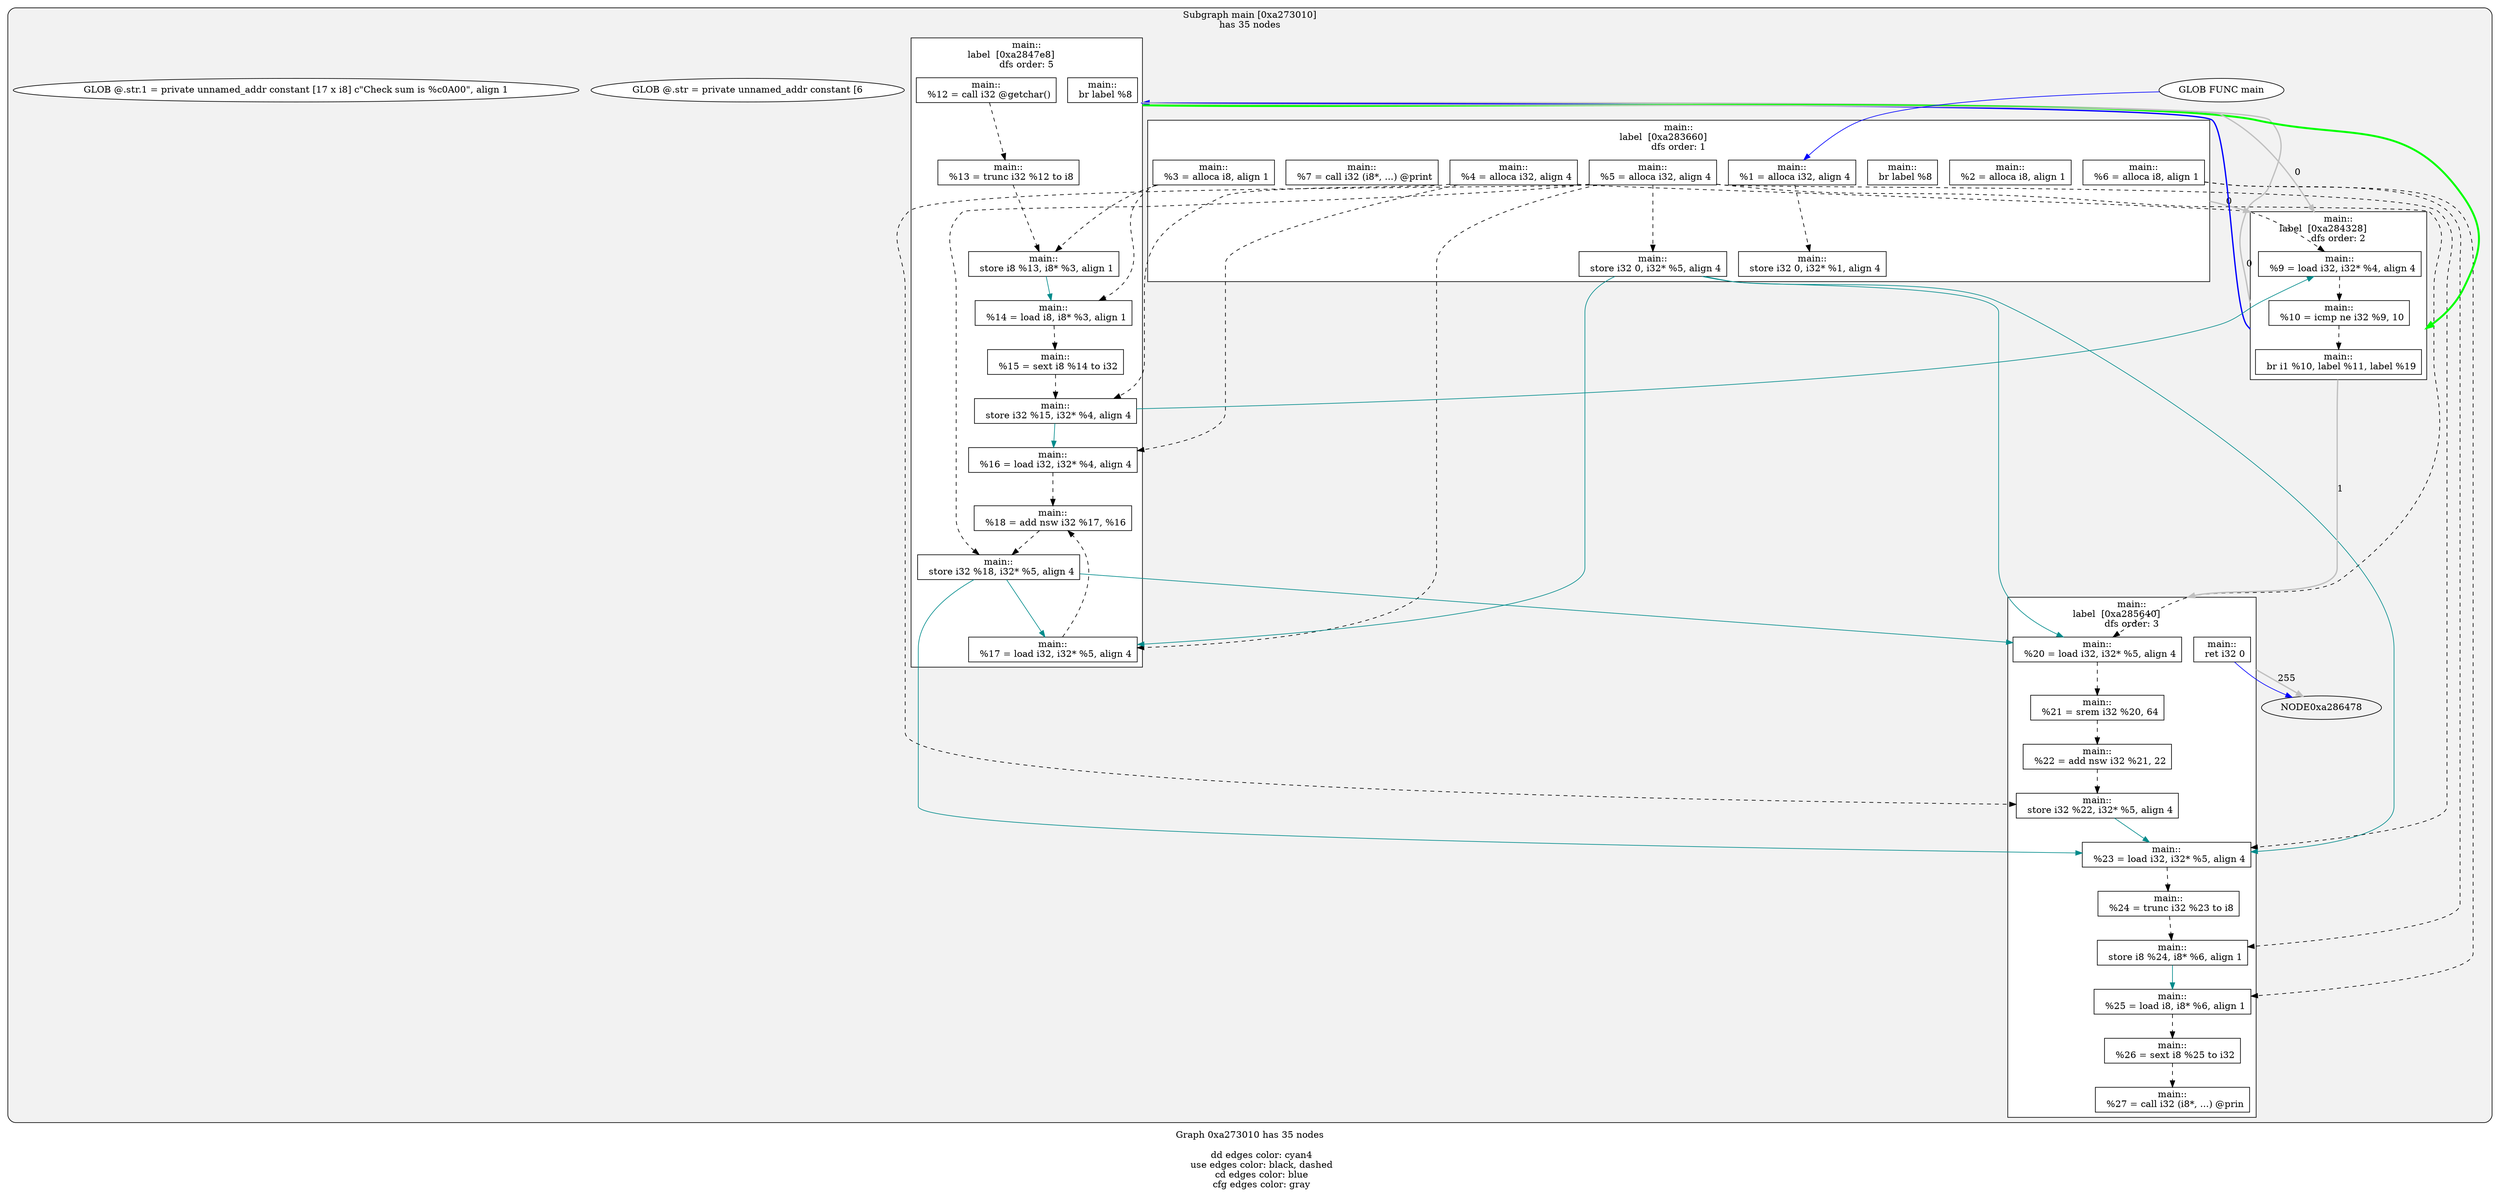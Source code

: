 digraph "DependenceGraph" {
	compound=true label="Graph 0xa273010 has 35 nodes\n
	dd edges color: cyan4
	use edges color: black, dashed
	cd edges color: blue
	cfg edges color: gray"

	/* subgraph 0xa273010 nodes */
	subgraph cluster_0xa273010 {
		style="filled, rounded" fillcolor=gray95
		label="Subgraph main [0xa273010]\nhas 35 nodes
"
		/* Basic Block main::
label  [0xa283660] */
		subgraph cluster_bb_0xa283660 {
			style=filled fillcolor=white
			label="main::
label  [0xa283660]		\ndfs order: 1"
			NODE0xa283770 [shape=rect label="0xa27978c"]
			NODE0xa283870 [shape=rect label="0xa2797c4"]
			NODE0xa283990 [shape=rect label="0xa279984"]
			NODE0xa283ab0 [shape=rect label="0xa275bf4"]
			NODE0xa283bd0 [shape=rect label="0xa27a014"]
			NODE0xa283d00 [shape=rect label="0xa27a04c"]
			NODE0xa283e30 [shape=rect label="0xa27a090"]
			NODE0xa283f60 [shape=rect label="0xa27a0d0"]
			NODE0xa284090 [shape=rect label="0xa27a110"]
			NODE0xa2841d8 [shape=rect label="0xa27517c"]
		} /* cluster_bb_0xa283660 */

		/* Basic Block main::
label  [0xa284328] */
		subgraph cluster_bb_0xa284328 {
			style=filled fillcolor=white
			label="main::
label  [0xa284328]		\ndfs order: 2"
			NODE0xa284438 [shape=rect label="0xa27a14c"]
			NODE0xa284568 [shape=rect label="0xa27a190"]
			NODE0xa284698 [shape=rect label="0xa27a1dc"]
		} /* cluster_bb_0xa284328 */

		/* Basic Block main::
label  [0xa2847e8] */
		subgraph cluster_bb_0xa2847e8 {
			style=filled fillcolor=white
			label="main::
label  [0xa2847e8]		\ndfs order: 5"
			NODE0xa2848f8 [shape=rect label="0xa27a20c"]
			NODE0xa284a40 [shape=rect label="0xa27a244"]
			NODE0xa284b70 [shape=rect label="0xa27a280"]
			NODE0xa284ca0 [shape=rect label="0xa27a2b4"]
			NODE0xa284dd0 [shape=rect label="0xa27a2ec"]
			NODE0xa284f00 [shape=rect label="0xa27a328"]
			NODE0xa285030 [shape=rect label="0xa27a35c"]
			NODE0xa285160 [shape=rect label="0xa27a394"]
			NODE0xa285290 [shape=rect label="0xa27a3d8"]
			NODE0xa2853c0 [shape=rect label="0xa27a418"]
			NODE0xa2854f0 [shape=rect label="0xa27a44c"]
		} /* cluster_bb_0xa2847e8 */

		/* Basic Block main::
label  [0xa285640] */
		subgraph cluster_bb_0xa285640 {
			style=filled fillcolor=white
			label="main::
label  [0xa285640]		\ndfs order: 3"
			NODE0xa285750 [shape=rect label="0xa27a47c"]
			NODE0xa285880 [shape=rect label="0xa27a4c0"]
			NODE0xa2859b0 [shape=rect label="0xa279910"]
			NODE0xa285ae0 [shape=rect label="0xa279950"]
			NODE0xa285c10 [shape=rect label="0xa279f8c"]
			NODE0xa285d40 [shape=rect label="0xa279fc4"]
			NODE0xa285e70 [shape=rect label="0xa27a500"]
			NODE0xa285fa0 [shape=rect label="0xa27a534"]
			NODE0xa2860d0 [shape=rect label="0xa27a56c"]
			NODE0xa286200 [shape=rect label="0xa27a5b4"]
			NODE0xa286348 [shape=rect label="0xa27a5ec"]
		} /* cluster_bb_0xa285640 */

	NODE0xa2841d8 -> NODE0xa284438 [penwidth=2 label="0"  ltail=cluster_bb_0xa283660  lhead=cluster_bb_0xa284328  color="gray"]
	NODE0xa284698 -> NODE0xa2848f8 [penwidth=2 label="0"  ltail=cluster_bb_0xa284328  lhead=cluster_bb_0xa2847e8  color="gray"]
	NODE0xa284698 -> NODE0xa285750 [penwidth=2 label="1"  ltail=cluster_bb_0xa284328  lhead=cluster_bb_0xa285640  color="gray"]
	NODE0xa284698 -> NODE0xa2848f8 [penwidth=2 color=blue  ltail=cluster_bb_0xa284328  lhead=cluster_bb_0xa2847e8]
	NODE0xa2854f0 -> NODE0xa284438 [penwidth=2 label="0"  ltail=cluster_bb_0xa2847e8  lhead=cluster_bb_0xa284328  color="gray"]
	/* post-dominance frontiers */
NODE0xa2848f8 -> NODE0xa284698 [penwidth=3 color=green  ltail=cluster_bb_0xa2847e8  lhead=cluster_bb_0xa284328 constraint=false]
	NODE0xa286348 -> NODE0xa286478 [penwidth=2 label="255"  ltail=cluster_bb_0xa285640  lhead=cluster_bb_0xa286578  color="gray"]
		NODE0xa2841d8 [label="main::
  br label %8" style=filled fillcolor=white]
		/* -- node 0xa27517c
		 * ------------------------------------------- */
		/* DD edges */
		/* USE edges */
		/* CD edges */
		/* ID edges */
		NODE0xa283ab0 [label="main::
  %4 = alloca i32, align 4" style=filled fillcolor=white]
		/* -- node 0xa275bf4
		 * ------------------------------------------- */
		/* DD edges */
		/* USE edges */
		NODE0xa283ab0 -> NODE0xa284438 [color="black" rank=max style="dashed"]
		NODE0xa283ab0 -> NODE0xa284f00 [color="black" rank=max style="dashed"]
		NODE0xa283ab0 -> NODE0xa285030 [color="black" rank=max style="dashed"]
		/* CD edges */
		/* ID edges */
		NODE0xa283770 [label="main::
  %1 = alloca i32, align 4" style=filled fillcolor=white]
		/* -- node 0xa27978c
		 * ------------------------------------------- */
		/* DD edges */
		/* USE edges */
		NODE0xa283770 -> NODE0xa283e30 [color="black" rank=max style="dashed"]
		/* CD edges */
		/* ID edges */
		NODE0xa283870 [label="main::
  %2 = alloca i8, align 1" style=filled fillcolor=white]
		/* -- node 0xa2797c4
		 * ------------------------------------------- */
		/* DD edges */
		/* USE edges */
		/* CD edges */
		/* ID edges */
		NODE0xa2859b0 [label="main::
  %22 = add nsw i32 %21, 22" style=filled fillcolor=white]
		/* -- node 0xa279910
		 * ------------------------------------------- */
		/* DD edges */
		/* USE edges */
		NODE0xa2859b0 -> NODE0xa285ae0 [color="black" rank=max style="dashed"]
		/* CD edges */
		/* ID edges */
		NODE0xa285ae0 [label="main::
  store i32 %22, i32* %5, align 4" style=filled fillcolor=white]
		/* -- node 0xa279950
		 * ------------------------------------------- */
		/* DD edges */
		NODE0xa285ae0 -> NODE0xa285c10 [color="cyan4" rank=max]
		/* USE edges */
		/* CD edges */
		/* ID edges */
		NODE0xa283990 [label="main::
  %3 = alloca i8, align 1" style=filled fillcolor=white]
		/* -- node 0xa279984
		 * ------------------------------------------- */
		/* DD edges */
		/* USE edges */
		NODE0xa283990 -> NODE0xa284b70 [color="black" rank=max style="dashed"]
		NODE0xa283990 -> NODE0xa284ca0 [color="black" rank=max style="dashed"]
		/* CD edges */
		/* ID edges */
		NODE0xa285c10 [label="main::
  %23 = load i32, i32* %5, align 4" style=filled fillcolor=white]
		/* -- node 0xa279f8c
		 * ------------------------------------------- */
		/* DD edges */
		/* USE edges */
		NODE0xa285c10 -> NODE0xa285d40 [color="black" rank=max style="dashed"]
		/* CD edges */
		/* ID edges */
		NODE0xa285d40 [label="main::
  %24 = trunc i32 %23 to i8" style=filled fillcolor=white]
		/* -- node 0xa279fc4
		 * ------------------------------------------- */
		/* DD edges */
		/* USE edges */
		NODE0xa285d40 -> NODE0xa285e70 [color="black" rank=max style="dashed"]
		/* CD edges */
		/* ID edges */
		NODE0xa283bd0 [label="main::
  %5 = alloca i32, align 4" style=filled fillcolor=white]
		/* -- node 0xa27a014
		 * ------------------------------------------- */
		/* DD edges */
		/* USE edges */
		NODE0xa283bd0 -> NODE0xa283f60 [color="black" rank=max style="dashed"]
		NODE0xa283bd0 -> NODE0xa285160 [color="black" rank=max style="dashed"]
		NODE0xa283bd0 -> NODE0xa2853c0 [color="black" rank=max style="dashed"]
		NODE0xa283bd0 -> NODE0xa285750 [color="black" rank=max style="dashed"]
		NODE0xa283bd0 -> NODE0xa285ae0 [color="black" rank=max style="dashed"]
		NODE0xa283bd0 -> NODE0xa285c10 [color="black" rank=max style="dashed"]
		/* CD edges */
		/* ID edges */
		NODE0xa283d00 [label="main::
  %6 = alloca i8, align 1" style=filled fillcolor=white]
		/* -- node 0xa27a04c
		 * ------------------------------------------- */
		/* DD edges */
		/* USE edges */
		NODE0xa283d00 -> NODE0xa285e70 [color="black" rank=max style="dashed"]
		NODE0xa283d00 -> NODE0xa285fa0 [color="black" rank=max style="dashed"]
		/* CD edges */
		/* ID edges */
		NODE0xa283e30 [label="main::
  store i32 0, i32* %1, align 4" style=filled fillcolor=white]
		/* -- node 0xa27a090
		 * ------------------------------------------- */
		/* DD edges */
		/* USE edges */
		/* CD edges */
		/* ID edges */
		NODE0xa283f60 [label="main::
  store i32 0, i32* %5, align 4" style=filled fillcolor=white]
		/* -- node 0xa27a0d0
		 * ------------------------------------------- */
		/* DD edges */
		NODE0xa283f60 -> NODE0xa285160 [color="cyan4" rank=max]
		NODE0xa283f60 -> NODE0xa285750 [color="cyan4" rank=max]
		NODE0xa283f60 -> NODE0xa285c10 [color="cyan4" rank=max]
		/* USE edges */
		/* CD edges */
		/* ID edges */
		NODE0xa284090 [label="main::
  %7 = call i32 (i8*, ...) @print" style=filled fillcolor=white]
		/* -- node 0xa27a110
		 * ------------------------------------------- */
		/* DD edges */
		/* USE edges */
		/* CD edges */
		/* ID edges */
		NODE0xa284438 [label="main::
  %9 = load i32, i32* %4, align 4" style=filled fillcolor=white]
		/* -- node 0xa27a14c
		 * ------------------------------------------- */
		/* DD edges */
		/* USE edges */
		NODE0xa284438 -> NODE0xa284568 [color="black" rank=max style="dashed"]
		/* CD edges */
		/* ID edges */
		NODE0xa284568 [label="main::
  %10 = icmp ne i32 %9, 10" style=filled fillcolor=white]
		/* -- node 0xa27a190
		 * ------------------------------------------- */
		/* DD edges */
		/* USE edges */
		NODE0xa284568 -> NODE0xa284698 [color="black" rank=max style="dashed"]
		/* CD edges */
		/* ID edges */
		NODE0xa284698 [label="main::
  br i1 %10, label %11, label %19" style=filled fillcolor=white]
		/* -- node 0xa27a1dc
		 * ------------------------------------------- */
		/* DD edges */
		/* USE edges */
		/* CD edges */
		/* ID edges */
		NODE0xa2848f8 [label="main::
  %12 = call i32 @getchar()" style=filled fillcolor=white]
		/* -- node 0xa27a20c
		 * ------------------------------------------- */
		/* DD edges */
		/* USE edges */
		NODE0xa2848f8 -> NODE0xa284a40 [color="black" rank=max style="dashed"]
		/* CD edges */
		/* ID edges */
		NODE0xa284a40 [label="main::
  %13 = trunc i32 %12 to i8" style=filled fillcolor=white]
		/* -- node 0xa27a244
		 * ------------------------------------------- */
		/* DD edges */
		/* USE edges */
		NODE0xa284a40 -> NODE0xa284b70 [color="black" rank=max style="dashed"]
		/* CD edges */
		/* ID edges */
		NODE0xa284b70 [label="main::
  store i8 %13, i8* %3, align 1" style=filled fillcolor=white]
		/* -- node 0xa27a280
		 * ------------------------------------------- */
		/* DD edges */
		NODE0xa284b70 -> NODE0xa284ca0 [color="cyan4" rank=max]
		/* USE edges */
		/* CD edges */
		/* ID edges */
		NODE0xa284ca0 [label="main::
  %14 = load i8, i8* %3, align 1" style=filled fillcolor=white]
		/* -- node 0xa27a2b4
		 * ------------------------------------------- */
		/* DD edges */
		/* USE edges */
		NODE0xa284ca0 -> NODE0xa284dd0 [color="black" rank=max style="dashed"]
		/* CD edges */
		/* ID edges */
		NODE0xa284dd0 [label="main::
  %15 = sext i8 %14 to i32" style=filled fillcolor=white]
		/* -- node 0xa27a2ec
		 * ------------------------------------------- */
		/* DD edges */
		/* USE edges */
		NODE0xa284dd0 -> NODE0xa284f00 [color="black" rank=max style="dashed"]
		/* CD edges */
		/* ID edges */
		NODE0xa284f00 [label="main::
  store i32 %15, i32* %4, align 4" style=filled fillcolor=white]
		/* -- node 0xa27a328
		 * ------------------------------------------- */
		/* DD edges */
		NODE0xa284f00 -> NODE0xa284438 [color="cyan4" rank=max]
		NODE0xa284f00 -> NODE0xa285030 [color="cyan4" rank=max]
		/* USE edges */
		/* CD edges */
		/* ID edges */
		NODE0xa285030 [label="main::
  %16 = load i32, i32* %4, align 4" style=filled fillcolor=white]
		/* -- node 0xa27a35c
		 * ------------------------------------------- */
		/* DD edges */
		/* USE edges */
		NODE0xa285030 -> NODE0xa285290 [color="black" rank=max style="dashed"]
		/* CD edges */
		/* ID edges */
		NODE0xa285160 [label="main::
  %17 = load i32, i32* %5, align 4" style=filled fillcolor=white]
		/* -- node 0xa27a394
		 * ------------------------------------------- */
		/* DD edges */
		/* USE edges */
		NODE0xa285160 -> NODE0xa285290 [color="black" rank=max style="dashed"]
		/* CD edges */
		/* ID edges */
		NODE0xa285290 [label="main::
  %18 = add nsw i32 %17, %16" style=filled fillcolor=white]
		/* -- node 0xa27a3d8
		 * ------------------------------------------- */
		/* DD edges */
		/* USE edges */
		NODE0xa285290 -> NODE0xa2853c0 [color="black" rank=max style="dashed"]
		/* CD edges */
		/* ID edges */
		NODE0xa2853c0 [label="main::
  store i32 %18, i32* %5, align 4" style=filled fillcolor=white]
		/* -- node 0xa27a418
		 * ------------------------------------------- */
		/* DD edges */
		NODE0xa2853c0 -> NODE0xa285160 [color="cyan4" rank=max]
		NODE0xa2853c0 -> NODE0xa285750 [color="cyan4" rank=max]
		NODE0xa2853c0 -> NODE0xa285c10 [color="cyan4" rank=max]
		/* USE edges */
		/* CD edges */
		/* ID edges */
		NODE0xa2854f0 [label="main::
  br label %8" style=filled fillcolor=white]
		/* -- node 0xa27a44c
		 * ------------------------------------------- */
		/* DD edges */
		/* USE edges */
		/* CD edges */
		/* ID edges */
		NODE0xa285750 [label="main::
  %20 = load i32, i32* %5, align 4" style=filled fillcolor=white]
		/* -- node 0xa27a47c
		 * ------------------------------------------- */
		/* DD edges */
		/* USE edges */
		NODE0xa285750 -> NODE0xa285880 [color="black" rank=max style="dashed"]
		/* CD edges */
		/* ID edges */
		NODE0xa285880 [label="main::
  %21 = srem i32 %20, 64" style=filled fillcolor=white]
		/* -- node 0xa27a4c0
		 * ------------------------------------------- */
		/* DD edges */
		/* USE edges */
		NODE0xa285880 -> NODE0xa2859b0 [color="black" rank=max style="dashed"]
		/* CD edges */
		/* ID edges */
		NODE0xa285e70 [label="main::
  store i8 %24, i8* %6, align 1" style=filled fillcolor=white]
		/* -- node 0xa27a500
		 * ------------------------------------------- */
		/* DD edges */
		NODE0xa285e70 -> NODE0xa285fa0 [color="cyan4" rank=max]
		/* USE edges */
		/* CD edges */
		/* ID edges */
		NODE0xa285fa0 [label="main::
  %25 = load i8, i8* %6, align 1" style=filled fillcolor=white]
		/* -- node 0xa27a534
		 * ------------------------------------------- */
		/* DD edges */
		/* USE edges */
		NODE0xa285fa0 -> NODE0xa2860d0 [color="black" rank=max style="dashed"]
		/* CD edges */
		/* ID edges */
		NODE0xa2860d0 [label="main::
  %26 = sext i8 %25 to i32" style=filled fillcolor=white]
		/* -- node 0xa27a56c
		 * ------------------------------------------- */
		/* DD edges */
		/* USE edges */
		NODE0xa2860d0 -> NODE0xa286200 [color="black" rank=max style="dashed"]
		/* CD edges */
		/* ID edges */
		NODE0xa286200 [label="main::
  %27 = call i32 (i8*, ...) @prin" style=filled fillcolor=white]
		/* -- node 0xa27a5b4
		 * ------------------------------------------- */
		/* DD edges */
		/* USE edges */
		/* CD edges */
		/* ID edges */
		NODE0xa286348 [label="main::
  ret i32 0" style=filled fillcolor=white]
		/* -- node 0xa27a5ec
		 * ------------------------------------------- */
		/* DD edges */
		/* USE edges */
		/* CD edges */
		NODE0xa286348 -> NODE0xa286478 [color="blue"]
		/* ID edges */
		NODE0xa283560 [label="GLOB FUNC main" style=filled fillcolor=white]
		/* -- node 0xa275a5c
		 * ------------------------------------------- */
		/* DD edges */
		/* USE edges */
		/* CD edges */
		NODE0xa283560 -> NODE0xa283770 [color="blue"]
		/* ID edges */
		NODE0xa283360 [label="GLOB @.str = private unnamed_addr constant [6" style=filled fillcolor=white]
		/* -- node 0xa275b0c
		 * ------------------------------------------- */
		/* DD edges */
		/* USE edges */
		/* CD edges */
		/* ID edges */
		NODE0xa283460 [label="GLOB @.str.1 = private unnamed_addr constant [17 x i8] c\"Check sum is %c\0A\00\", align 1" style=filled fillcolor=white]
		/* -- node 0xa275f8c
		 * ------------------------------------------- */
		/* DD edges */
		/* USE edges */
		/* CD edges */
		/* ID edges */
	}
}
